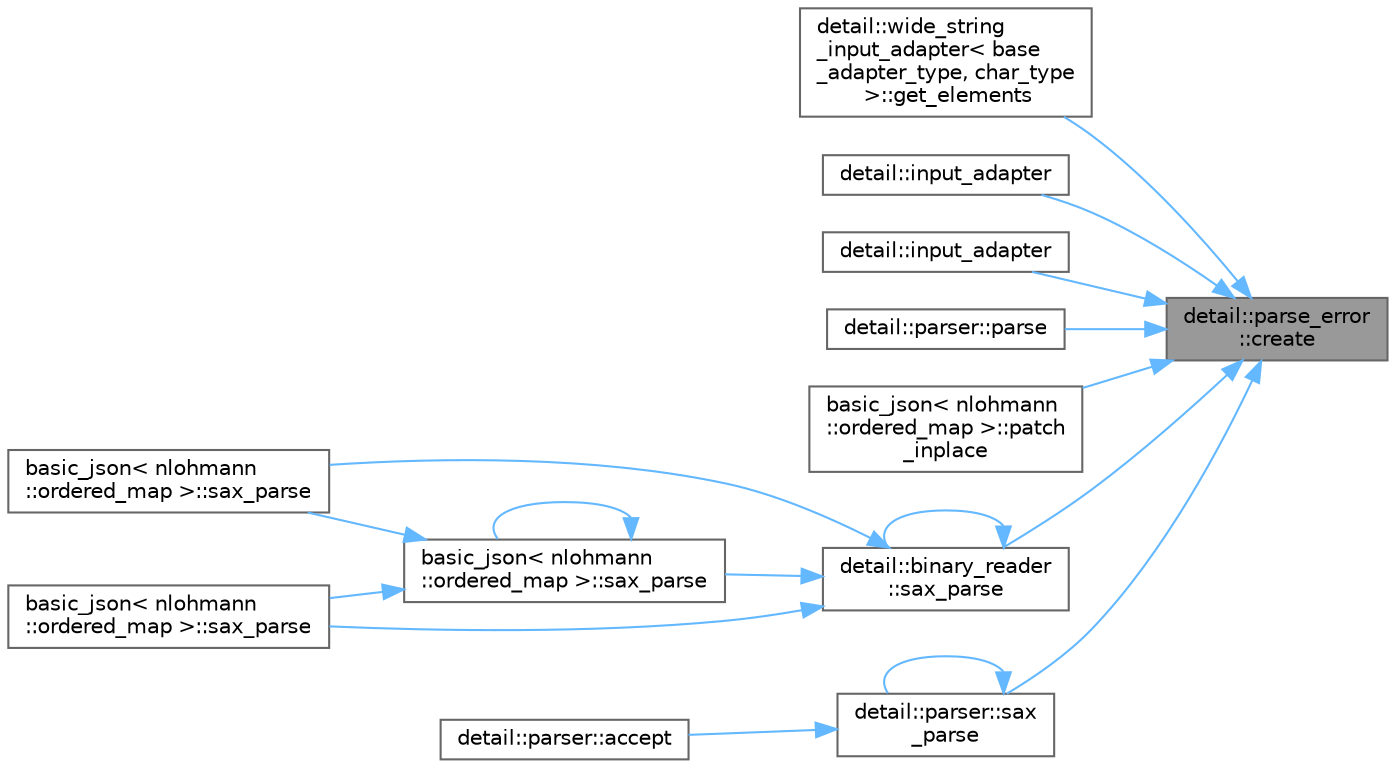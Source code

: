 digraph "detail::parse_error::create"
{
 // INTERACTIVE_SVG=YES
 // LATEX_PDF_SIZE
  bgcolor="transparent";
  edge [fontname=Helvetica,fontsize=10,labelfontname=Helvetica,labelfontsize=10];
  node [fontname=Helvetica,fontsize=10,shape=box,height=0.2,width=0.4];
  rankdir="RL";
  Node1 [id="Node000001",label="detail::parse_error\l::create",height=0.2,width=0.4,color="gray40", fillcolor="grey60", style="filled", fontcolor="black",tooltip="create a parse error exception"];
  Node1 -> Node2 [id="edge1_Node000001_Node000002",dir="back",color="steelblue1",style="solid",tooltip=" "];
  Node2 [id="Node000002",label="detail::wide_string\l_input_adapter\< base\l_adapter_type, char_type\l \>::get_elements",height=0.2,width=0.4,color="grey40", fillcolor="white", style="filled",URL="$classdetail_1_1wide__string__input__adapter.html#a12c464bdf348096f8ac250fb8f415a42",tooltip=" "];
  Node1 -> Node3 [id="edge2_Node000001_Node000003",dir="back",color="steelblue1",style="solid",tooltip=" "];
  Node3 [id="Node000003",label="detail::input_adapter",height=0.2,width=0.4,color="grey40", fillcolor="white", style="filled",URL="$namespacedetail.html#a53fa6fb154a643a2202e31cb18f47c97",tooltip=" "];
  Node1 -> Node4 [id="edge3_Node000001_Node000004",dir="back",color="steelblue1",style="solid",tooltip=" "];
  Node4 [id="Node000004",label="detail::input_adapter",height=0.2,width=0.4,color="grey40", fillcolor="white", style="filled",URL="$namespacedetail.html#aa7b34bd54868366a47c9adad778867bc",tooltip=" "];
  Node1 -> Node5 [id="edge4_Node000001_Node000005",dir="back",color="steelblue1",style="solid",tooltip=" "];
  Node5 [id="Node000005",label="detail::parser::parse",height=0.2,width=0.4,color="grey40", fillcolor="white", style="filled",URL="$classdetail_1_1parser.html#a59f4b745d4aa146bf7a60a30060f592f",tooltip="public parser interface"];
  Node1 -> Node6 [id="edge5_Node000001_Node000006",dir="back",color="steelblue1",style="solid",tooltip=" "];
  Node6 [id="Node000006",label="basic_json\< nlohmann\l::ordered_map \>::patch\l_inplace",height=0.2,width=0.4,color="grey40", fillcolor="white", style="filled",URL="$classbasic__json.html#a693812b31e106dec9166e93d8f6dd7d7",tooltip=" "];
  Node1 -> Node7 [id="edge6_Node000001_Node000007",dir="back",color="steelblue1",style="solid",tooltip=" "];
  Node7 [id="Node000007",label="detail::binary_reader\l::sax_parse",height=0.2,width=0.4,color="grey40", fillcolor="white", style="filled",URL="$classdetail_1_1binary__reader.html#a8e1b5452ae426e1d7b48761859e7f52d",tooltip=" "];
  Node7 -> Node8 [id="edge7_Node000007_Node000008",dir="back",color="steelblue1",style="solid",tooltip=" "];
  Node8 [id="Node000008",label="basic_json\< nlohmann\l::ordered_map \>::sax_parse",height=0.2,width=0.4,color="grey40", fillcolor="white", style="filled",URL="$classbasic__json.html#a33c35a7d1d038a2a943c817fb3740c97",tooltip=" "];
  Node7 -> Node9 [id="edge8_Node000007_Node000009",dir="back",color="steelblue1",style="solid",tooltip=" "];
  Node9 [id="Node000009",label="basic_json\< nlohmann\l::ordered_map \>::sax_parse",height=0.2,width=0.4,color="grey40", fillcolor="white", style="filled",URL="$classbasic__json.html#a602b1c389d92f2c7db21f89bb6fb9817",tooltip=" "];
  Node9 -> Node8 [id="edge9_Node000009_Node000008",dir="back",color="steelblue1",style="solid",tooltip=" "];
  Node9 -> Node9 [id="edge10_Node000009_Node000009",dir="back",color="steelblue1",style="solid",tooltip=" "];
  Node9 -> Node10 [id="edge11_Node000009_Node000010",dir="back",color="steelblue1",style="solid",tooltip=" "];
  Node10 [id="Node000010",label="basic_json\< nlohmann\l::ordered_map \>::sax_parse",height=0.2,width=0.4,color="grey40", fillcolor="white", style="filled",URL="$classbasic__json.html#a391e61df70c5d8454ef8d4f703672c1f",tooltip=" "];
  Node7 -> Node10 [id="edge12_Node000007_Node000010",dir="back",color="steelblue1",style="solid",tooltip=" "];
  Node7 -> Node7 [id="edge13_Node000007_Node000007",dir="back",color="steelblue1",style="solid",tooltip=" "];
  Node1 -> Node11 [id="edge14_Node000001_Node000011",dir="back",color="steelblue1",style="solid",tooltip=" "];
  Node11 [id="Node000011",label="detail::parser::sax\l_parse",height=0.2,width=0.4,color="grey40", fillcolor="white", style="filled",URL="$classdetail_1_1parser.html#ae9084759356689163fee9ae37e69b050",tooltip=" "];
  Node11 -> Node12 [id="edge15_Node000011_Node000012",dir="back",color="steelblue1",style="solid",tooltip=" "];
  Node12 [id="Node000012",label="detail::parser::accept",height=0.2,width=0.4,color="grey40", fillcolor="white", style="filled",URL="$classdetail_1_1parser.html#ac46da3262cbe66ade670c5b4782451e6",tooltip="public accept interface"];
  Node11 -> Node11 [id="edge16_Node000011_Node000011",dir="back",color="steelblue1",style="solid",tooltip=" "];
}
